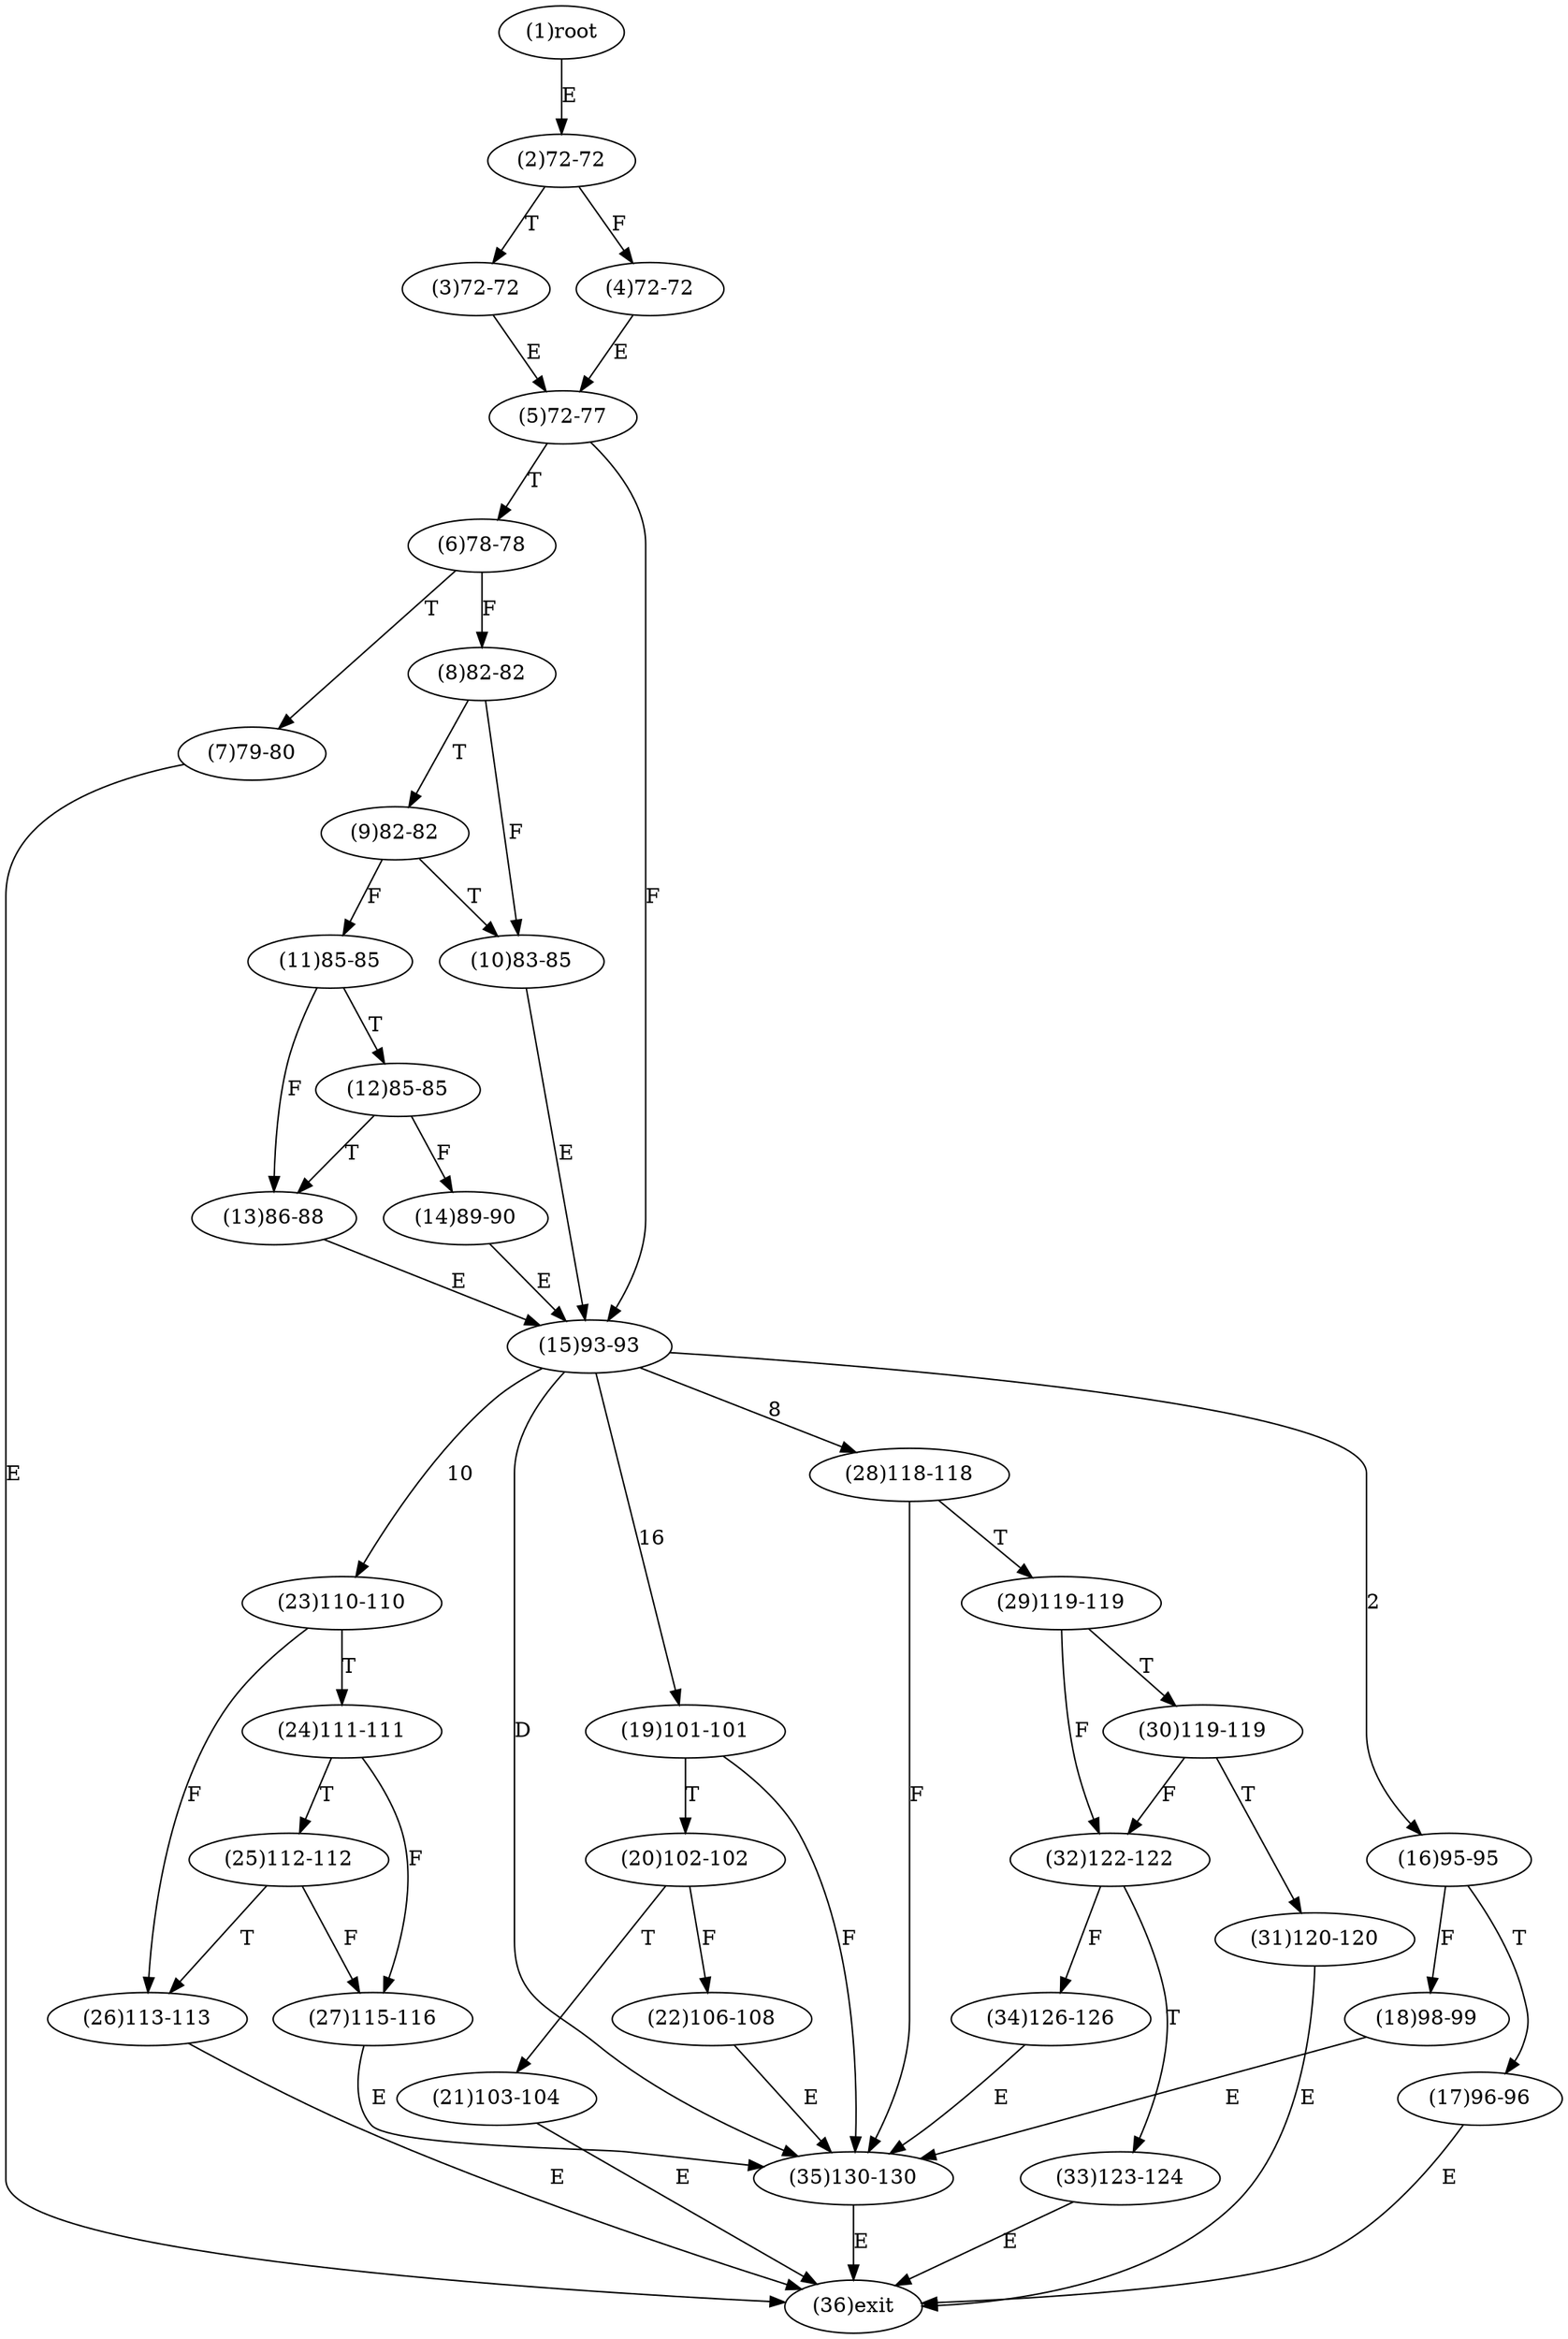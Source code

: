 digraph "" { 
1[ label="(1)root"];
2[ label="(2)72-72"];
3[ label="(3)72-72"];
4[ label="(4)72-72"];
5[ label="(5)72-77"];
6[ label="(6)78-78"];
7[ label="(7)79-80"];
8[ label="(8)82-82"];
9[ label="(9)82-82"];
10[ label="(10)83-85"];
11[ label="(11)85-85"];
12[ label="(12)85-85"];
13[ label="(13)86-88"];
14[ label="(14)89-90"];
15[ label="(15)93-93"];
17[ label="(17)96-96"];
16[ label="(16)95-95"];
19[ label="(19)101-101"];
18[ label="(18)98-99"];
21[ label="(21)103-104"];
20[ label="(20)102-102"];
23[ label="(23)110-110"];
22[ label="(22)106-108"];
25[ label="(25)112-112"];
24[ label="(24)111-111"];
27[ label="(27)115-116"];
26[ label="(26)113-113"];
29[ label="(29)119-119"];
28[ label="(28)118-118"];
31[ label="(31)120-120"];
30[ label="(30)119-119"];
34[ label="(34)126-126"];
35[ label="(35)130-130"];
32[ label="(32)122-122"];
33[ label="(33)123-124"];
36[ label="(36)exit"];
1->2[ label="E"];
2->4[ label="F"];
2->3[ label="T"];
3->5[ label="E"];
4->5[ label="E"];
5->15[ label="F"];
5->6[ label="T"];
6->8[ label="F"];
6->7[ label="T"];
7->36[ label="E"];
8->10[ label="F"];
8->9[ label="T"];
9->11[ label="F"];
9->10[ label="T"];
10->15[ label="E"];
11->13[ label="F"];
11->12[ label="T"];
12->14[ label="F"];
12->13[ label="T"];
13->15[ label="E"];
14->15[ label="E"];
15->16[ label="2"];
15->28[ label="8"];
15->23[ label="10"];
15->19[ label="16"];
15->35[ label="D"];
16->18[ label="F"];
16->17[ label="T"];
17->36[ label="E"];
18->35[ label="E"];
19->35[ label="F"];
19->20[ label="T"];
20->22[ label="F"];
20->21[ label="T"];
21->36[ label="E"];
22->35[ label="E"];
23->26[ label="F"];
23->24[ label="T"];
24->27[ label="F"];
24->25[ label="T"];
25->27[ label="F"];
25->26[ label="T"];
26->36[ label="E"];
27->35[ label="E"];
28->35[ label="F"];
28->29[ label="T"];
29->32[ label="F"];
29->30[ label="T"];
30->32[ label="F"];
30->31[ label="T"];
31->36[ label="E"];
32->34[ label="F"];
32->33[ label="T"];
33->36[ label="E"];
34->35[ label="E"];
35->36[ label="E"];
}